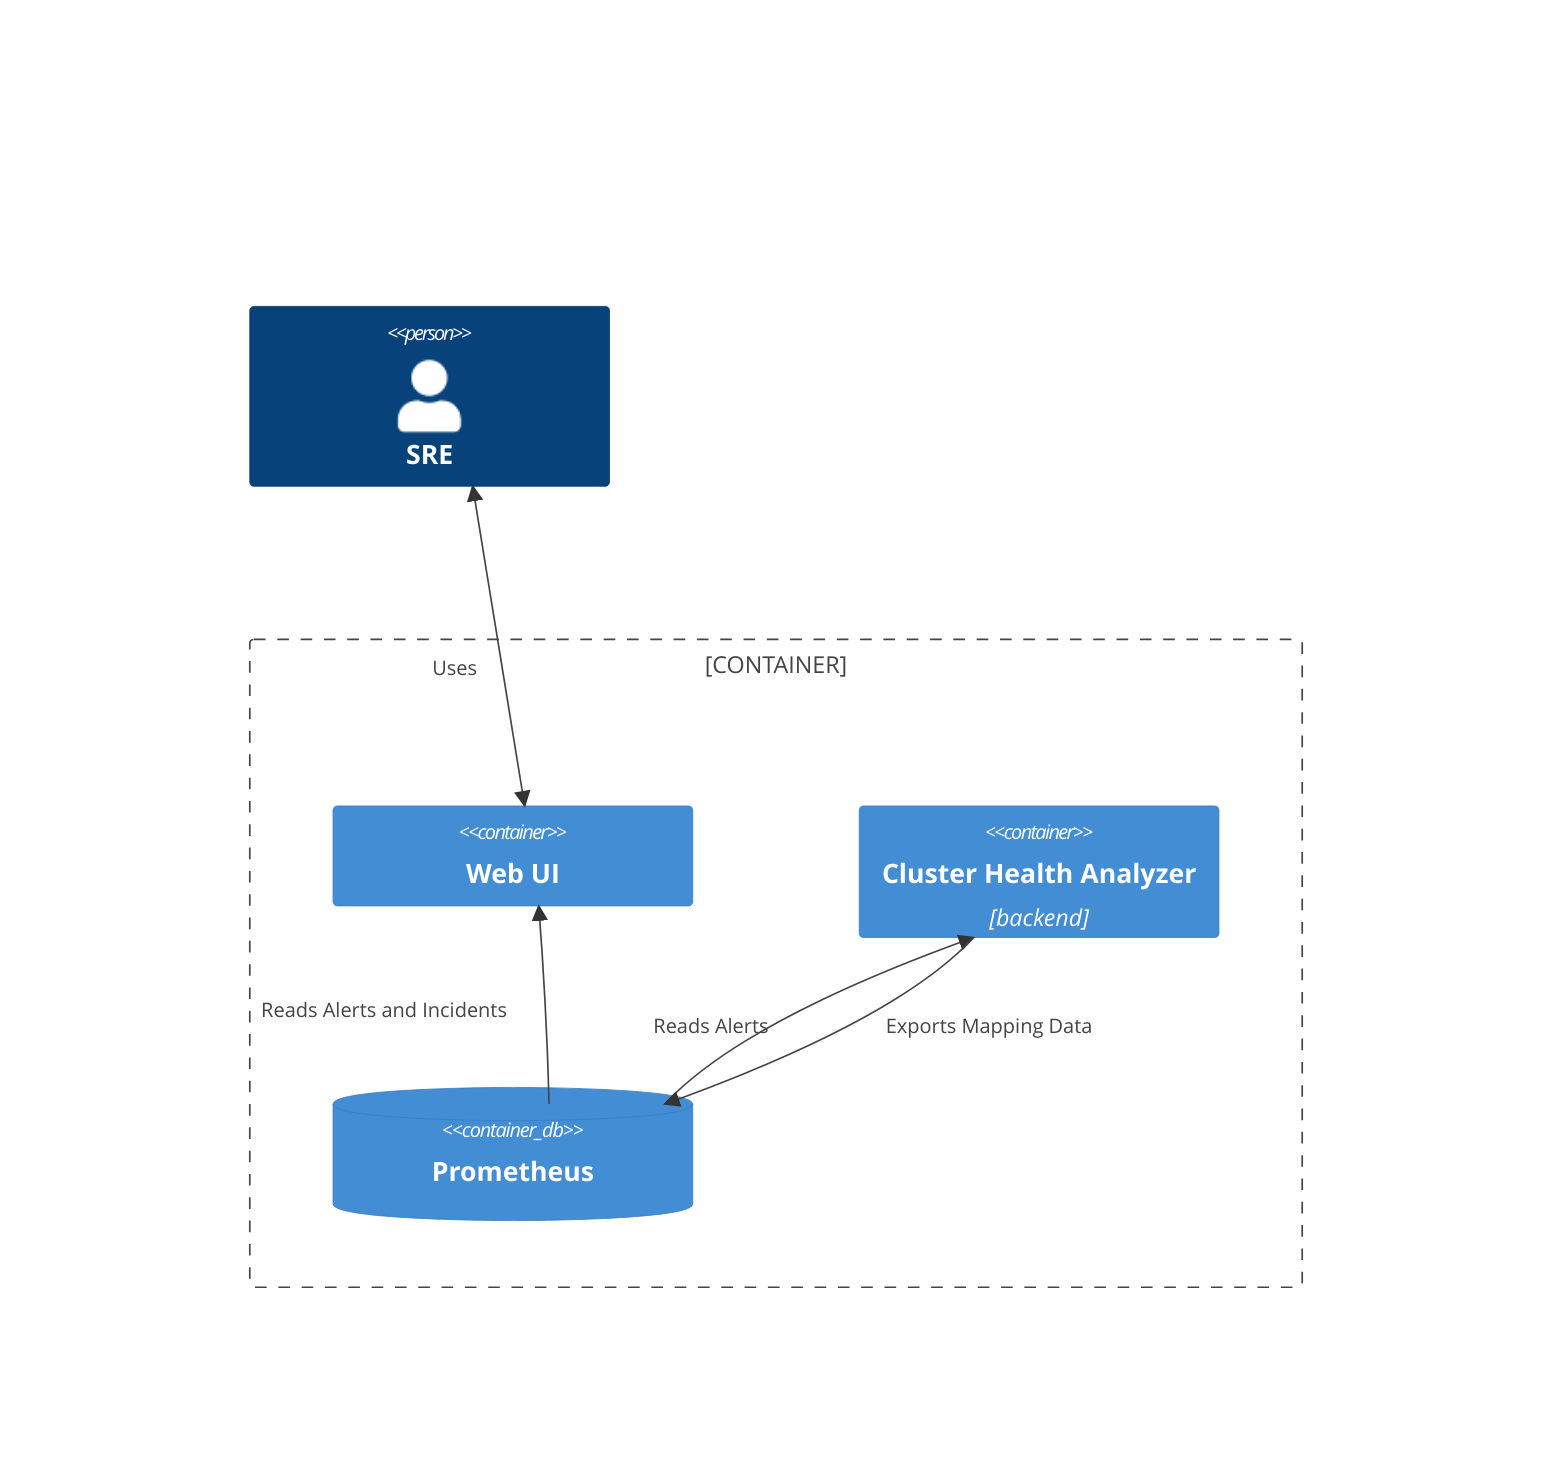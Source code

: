 C4Container
   Person(sre, SRE, "")
   Container_Boundary(incidents_detection, "") {
        Container(web_ui, "Web UI", "", "")
        Container(backend, "Cluster Health Analyzer", "backend", "")
        ContainerDb(prometheus, "Prometheus", "", "")
   }

   BiRel(web_ui, sre, "Uses")
   UpdateRelStyle(web_ui, sre, $offsetX="-40", $offsetY="10")

   Rel(prometheus, backend, "Reads Alerts")
   UpdateRelStyle(prometheus, backend, $offsetX="-100")

   Rel(backend, prometheus, "Exports Mapping Data")
   UpdateRelStyle(backend, prometheus, $offsetX="40")

   Rel(prometheus, web_ui, "Reads Alerts and Incidents")
   UpdateRelStyle(prometheus, web_ui, $offsetX="-170")